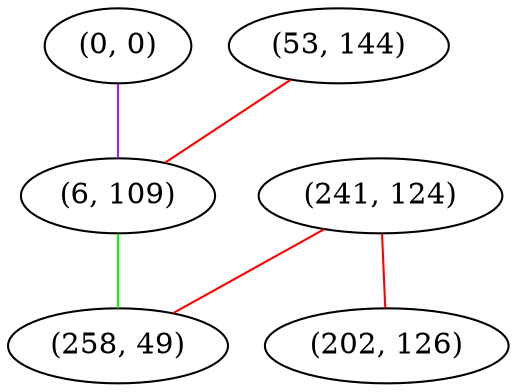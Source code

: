 graph "" {
"(0, 0)";
"(53, 144)";
"(241, 124)";
"(202, 126)";
"(6, 109)";
"(258, 49)";
"(0, 0)" -- "(6, 109)"  [color=purple, key=0, weight=4];
"(53, 144)" -- "(6, 109)"  [color=red, key=0, weight=1];
"(241, 124)" -- "(202, 126)"  [color=red, key=0, weight=1];
"(241, 124)" -- "(258, 49)"  [color=red, key=0, weight=1];
"(6, 109)" -- "(258, 49)"  [color=green, key=0, weight=2];
}

